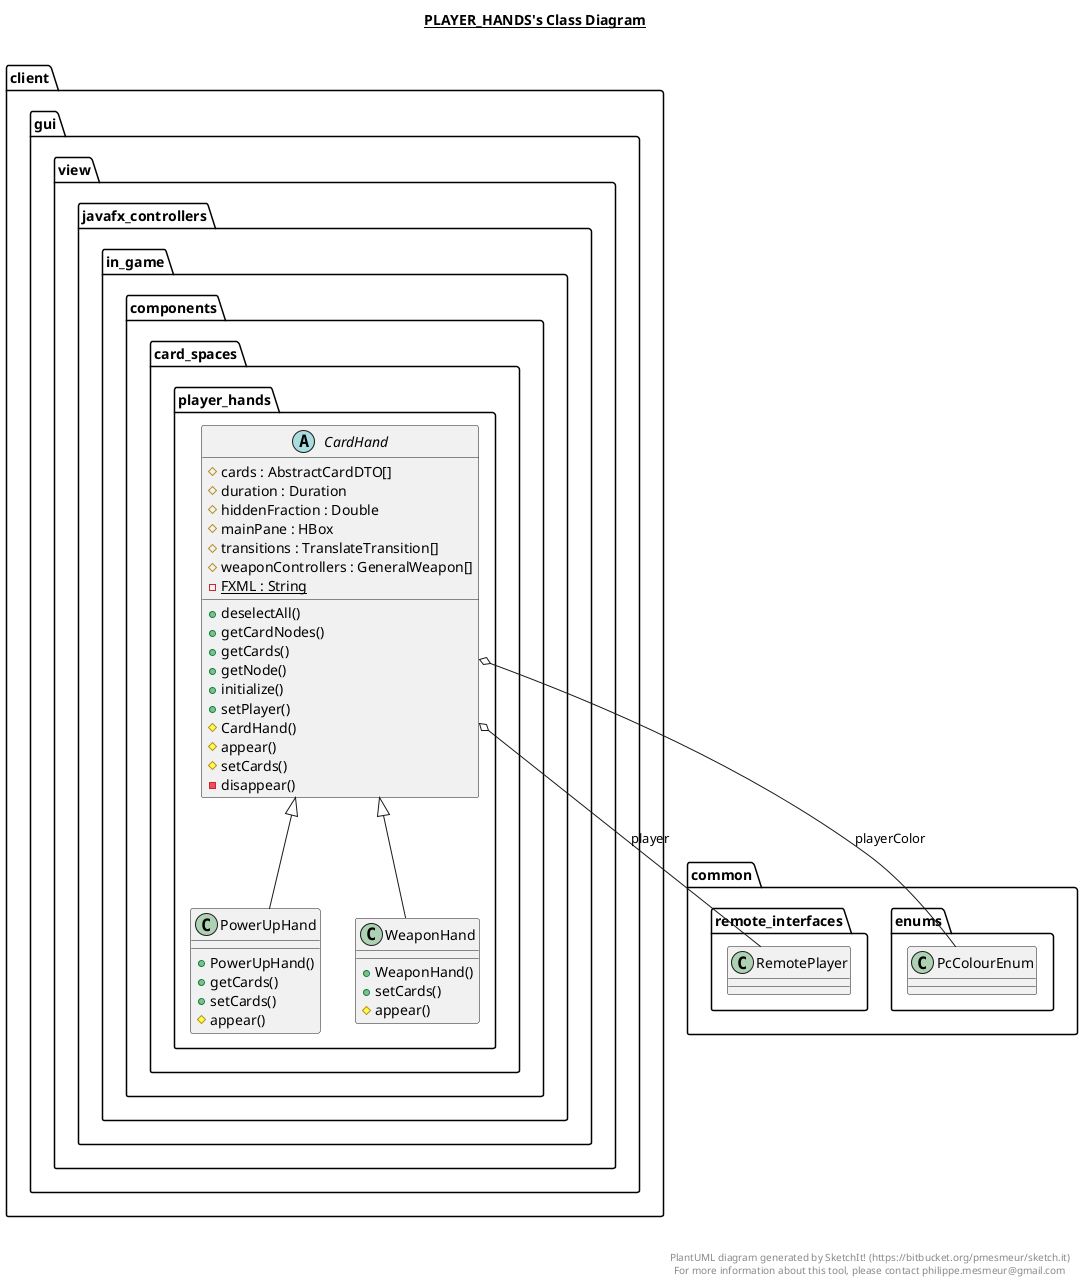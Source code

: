 @startuml

title __PLAYER_HANDS's Class Diagram__\n

  namespace client.gui {
    namespace view {
      namespace javafx_controllers {
        namespace in_game {
          namespace components {
            namespace card_spaces {
              namespace player_hands {
                abstract class client.gui.view.javafx_controllers.in_game.components.card_spaces.player_hands.CardHand {
                    # cards : AbstractCardDTO[]
                    # duration : Duration
                    # hiddenFraction : Double
                    # mainPane : HBox
                    # transitions : TranslateTransition[]
                    # weaponControllers : GeneralWeapon[]
                    {static} - FXML : String
                    + deselectAll()
                    + getCardNodes()
                    + getCards()
                    + getNode()
                    + initialize()
                    + setPlayer()
                    # CardHand()
                    # appear()
                    # setCards()
                    - disappear()
                }
              }
            }
          }
        }
      }
    }
  }
  

  namespace client.gui {
    namespace view {
      namespace javafx_controllers {
        namespace in_game {
          namespace components {
            namespace card_spaces {
              namespace player_hands {
                class client.gui.view.javafx_controllers.in_game.components.card_spaces.player_hands.PowerUpHand {
                    + PowerUpHand()
                    + getCards()
                    + setCards()
                    # appear()
                }
              }
            }
          }
        }
      }
    }
  }
  

  namespace client.gui {
    namespace view {
      namespace javafx_controllers {
        namespace in_game {
          namespace components {
            namespace card_spaces {
              namespace player_hands {
                class client.gui.view.javafx_controllers.in_game.components.card_spaces.player_hands.WeaponHand {
                    + WeaponHand()
                    + setCards()
                    # appear()
                }
              }
            }
          }
        }
      }
    }
  }
  

  client.gui.view.javafx_controllers.in_game.components.card_spaces.player_hands.CardHand o-- common.remote_interfaces.RemotePlayer : player
  client.gui.view.javafx_controllers.in_game.components.card_spaces.player_hands.CardHand o-- common.enums.PcColourEnum : playerColor
  client.gui.view.javafx_controllers.in_game.components.card_spaces.player_hands.PowerUpHand -up-|> client.gui.view.javafx_controllers.in_game.components.card_spaces.player_hands.CardHand
  client.gui.view.javafx_controllers.in_game.components.card_spaces.player_hands.WeaponHand -up-|> client.gui.view.javafx_controllers.in_game.components.card_spaces.player_hands.CardHand


right footer


PlantUML diagram generated by SketchIt! (https://bitbucket.org/pmesmeur/sketch.it)
For more information about this tool, please contact philippe.mesmeur@gmail.com
endfooter

@enduml
